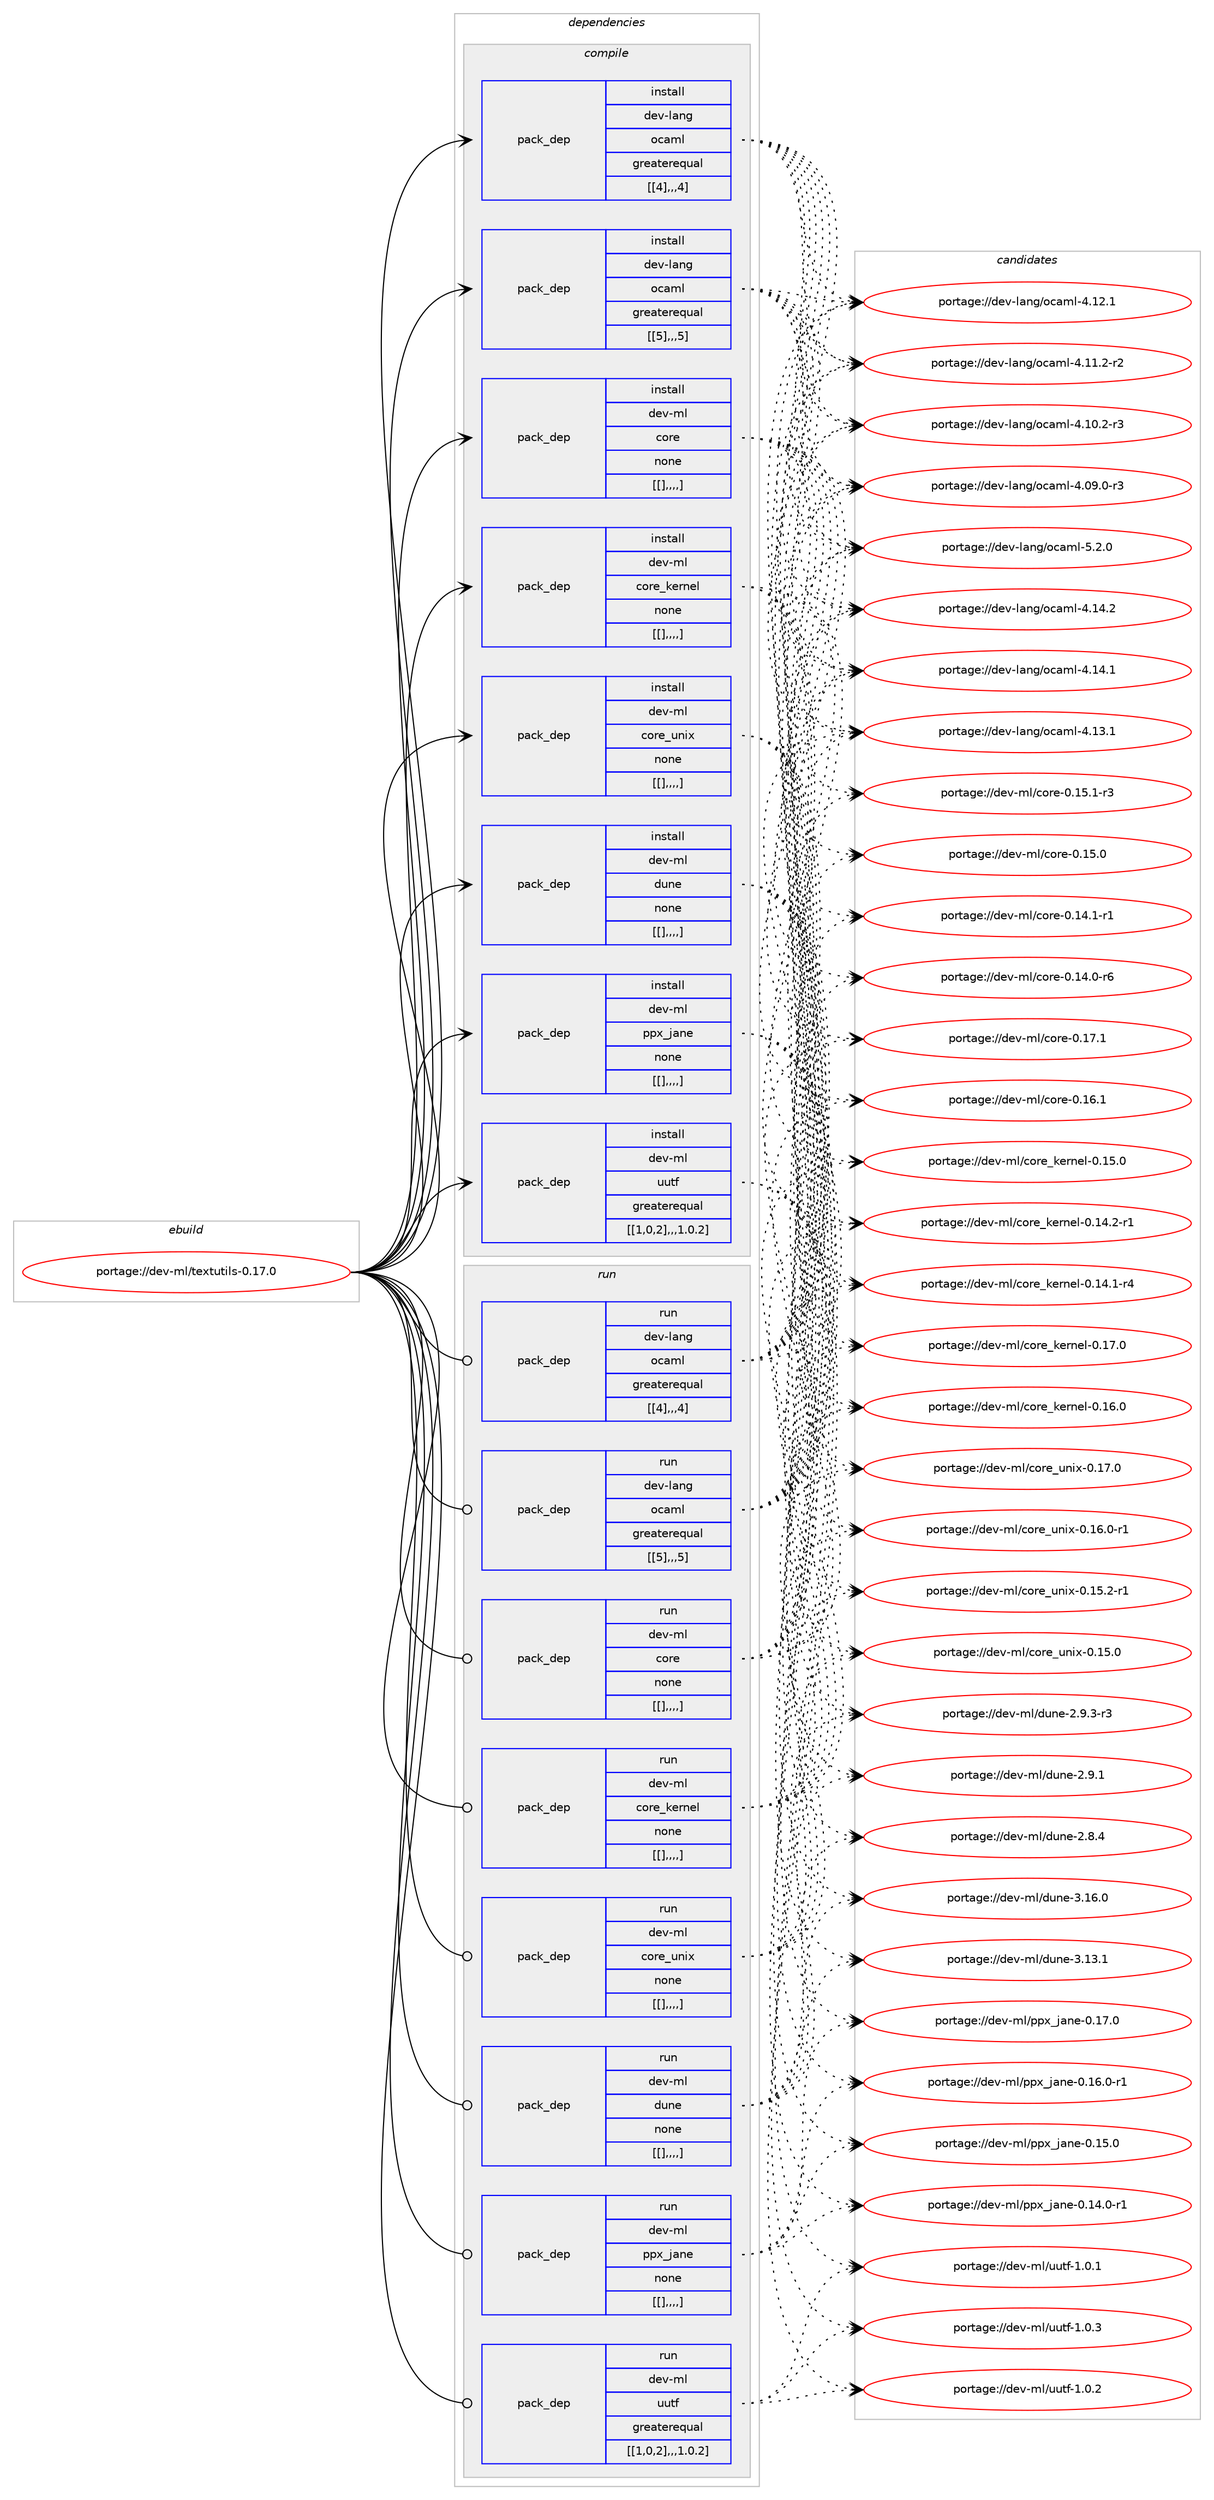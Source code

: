 digraph prolog {

# *************
# Graph options
# *************

newrank=true;
concentrate=true;
compound=true;
graph [rankdir=LR,fontname=Helvetica,fontsize=10,ranksep=1.5];#, ranksep=2.5, nodesep=0.2];
edge  [arrowhead=vee];
node  [fontname=Helvetica,fontsize=10];

# **********
# The ebuild
# **********

subgraph cluster_leftcol {
color=gray;
label=<<i>ebuild</i>>;
id [label="portage://dev-ml/textutils-0.17.0", color=red, width=4, href="../dev-ml/textutils-0.17.0.svg"];
}

# ****************
# The dependencies
# ****************

subgraph cluster_midcol {
color=gray;
label=<<i>dependencies</i>>;
subgraph cluster_compile {
fillcolor="#eeeeee";
style=filled;
label=<<i>compile</i>>;
subgraph pack94354 {
dependency125797 [label=<<TABLE BORDER="0" CELLBORDER="1" CELLSPACING="0" CELLPADDING="4" WIDTH="220"><TR><TD ROWSPAN="6" CELLPADDING="30">pack_dep</TD></TR><TR><TD WIDTH="110">install</TD></TR><TR><TD>dev-lang</TD></TR><TR><TD>ocaml</TD></TR><TR><TD>greaterequal</TD></TR><TR><TD>[[4],,,4]</TD></TR></TABLE>>, shape=none, color=blue];
}
id:e -> dependency125797:w [weight=20,style="solid",arrowhead="vee"];
subgraph pack94355 {
dependency125798 [label=<<TABLE BORDER="0" CELLBORDER="1" CELLSPACING="0" CELLPADDING="4" WIDTH="220"><TR><TD ROWSPAN="6" CELLPADDING="30">pack_dep</TD></TR><TR><TD WIDTH="110">install</TD></TR><TR><TD>dev-lang</TD></TR><TR><TD>ocaml</TD></TR><TR><TD>greaterequal</TD></TR><TR><TD>[[5],,,5]</TD></TR></TABLE>>, shape=none, color=blue];
}
id:e -> dependency125798:w [weight=20,style="solid",arrowhead="vee"];
subgraph pack94356 {
dependency125799 [label=<<TABLE BORDER="0" CELLBORDER="1" CELLSPACING="0" CELLPADDING="4" WIDTH="220"><TR><TD ROWSPAN="6" CELLPADDING="30">pack_dep</TD></TR><TR><TD WIDTH="110">install</TD></TR><TR><TD>dev-ml</TD></TR><TR><TD>core</TD></TR><TR><TD>none</TD></TR><TR><TD>[[],,,,]</TD></TR></TABLE>>, shape=none, color=blue];
}
id:e -> dependency125799:w [weight=20,style="solid",arrowhead="vee"];
subgraph pack94357 {
dependency125800 [label=<<TABLE BORDER="0" CELLBORDER="1" CELLSPACING="0" CELLPADDING="4" WIDTH="220"><TR><TD ROWSPAN="6" CELLPADDING="30">pack_dep</TD></TR><TR><TD WIDTH="110">install</TD></TR><TR><TD>dev-ml</TD></TR><TR><TD>core_kernel</TD></TR><TR><TD>none</TD></TR><TR><TD>[[],,,,]</TD></TR></TABLE>>, shape=none, color=blue];
}
id:e -> dependency125800:w [weight=20,style="solid",arrowhead="vee"];
subgraph pack94358 {
dependency125801 [label=<<TABLE BORDER="0" CELLBORDER="1" CELLSPACING="0" CELLPADDING="4" WIDTH="220"><TR><TD ROWSPAN="6" CELLPADDING="30">pack_dep</TD></TR><TR><TD WIDTH="110">install</TD></TR><TR><TD>dev-ml</TD></TR><TR><TD>core_unix</TD></TR><TR><TD>none</TD></TR><TR><TD>[[],,,,]</TD></TR></TABLE>>, shape=none, color=blue];
}
id:e -> dependency125801:w [weight=20,style="solid",arrowhead="vee"];
subgraph pack94359 {
dependency125802 [label=<<TABLE BORDER="0" CELLBORDER="1" CELLSPACING="0" CELLPADDING="4" WIDTH="220"><TR><TD ROWSPAN="6" CELLPADDING="30">pack_dep</TD></TR><TR><TD WIDTH="110">install</TD></TR><TR><TD>dev-ml</TD></TR><TR><TD>dune</TD></TR><TR><TD>none</TD></TR><TR><TD>[[],,,,]</TD></TR></TABLE>>, shape=none, color=blue];
}
id:e -> dependency125802:w [weight=20,style="solid",arrowhead="vee"];
subgraph pack94360 {
dependency125803 [label=<<TABLE BORDER="0" CELLBORDER="1" CELLSPACING="0" CELLPADDING="4" WIDTH="220"><TR><TD ROWSPAN="6" CELLPADDING="30">pack_dep</TD></TR><TR><TD WIDTH="110">install</TD></TR><TR><TD>dev-ml</TD></TR><TR><TD>ppx_jane</TD></TR><TR><TD>none</TD></TR><TR><TD>[[],,,,]</TD></TR></TABLE>>, shape=none, color=blue];
}
id:e -> dependency125803:w [weight=20,style="solid",arrowhead="vee"];
subgraph pack94361 {
dependency125804 [label=<<TABLE BORDER="0" CELLBORDER="1" CELLSPACING="0" CELLPADDING="4" WIDTH="220"><TR><TD ROWSPAN="6" CELLPADDING="30">pack_dep</TD></TR><TR><TD WIDTH="110">install</TD></TR><TR><TD>dev-ml</TD></TR><TR><TD>uutf</TD></TR><TR><TD>greaterequal</TD></TR><TR><TD>[[1,0,2],,,1.0.2]</TD></TR></TABLE>>, shape=none, color=blue];
}
id:e -> dependency125804:w [weight=20,style="solid",arrowhead="vee"];
}
subgraph cluster_compileandrun {
fillcolor="#eeeeee";
style=filled;
label=<<i>compile and run</i>>;
}
subgraph cluster_run {
fillcolor="#eeeeee";
style=filled;
label=<<i>run</i>>;
subgraph pack94362 {
dependency125805 [label=<<TABLE BORDER="0" CELLBORDER="1" CELLSPACING="0" CELLPADDING="4" WIDTH="220"><TR><TD ROWSPAN="6" CELLPADDING="30">pack_dep</TD></TR><TR><TD WIDTH="110">run</TD></TR><TR><TD>dev-lang</TD></TR><TR><TD>ocaml</TD></TR><TR><TD>greaterequal</TD></TR><TR><TD>[[4],,,4]</TD></TR></TABLE>>, shape=none, color=blue];
}
id:e -> dependency125805:w [weight=20,style="solid",arrowhead="odot"];
subgraph pack94363 {
dependency125806 [label=<<TABLE BORDER="0" CELLBORDER="1" CELLSPACING="0" CELLPADDING="4" WIDTH="220"><TR><TD ROWSPAN="6" CELLPADDING="30">pack_dep</TD></TR><TR><TD WIDTH="110">run</TD></TR><TR><TD>dev-lang</TD></TR><TR><TD>ocaml</TD></TR><TR><TD>greaterequal</TD></TR><TR><TD>[[5],,,5]</TD></TR></TABLE>>, shape=none, color=blue];
}
id:e -> dependency125806:w [weight=20,style="solid",arrowhead="odot"];
subgraph pack94364 {
dependency125807 [label=<<TABLE BORDER="0" CELLBORDER="1" CELLSPACING="0" CELLPADDING="4" WIDTH="220"><TR><TD ROWSPAN="6" CELLPADDING="30">pack_dep</TD></TR><TR><TD WIDTH="110">run</TD></TR><TR><TD>dev-ml</TD></TR><TR><TD>core</TD></TR><TR><TD>none</TD></TR><TR><TD>[[],,,,]</TD></TR></TABLE>>, shape=none, color=blue];
}
id:e -> dependency125807:w [weight=20,style="solid",arrowhead="odot"];
subgraph pack94365 {
dependency125808 [label=<<TABLE BORDER="0" CELLBORDER="1" CELLSPACING="0" CELLPADDING="4" WIDTH="220"><TR><TD ROWSPAN="6" CELLPADDING="30">pack_dep</TD></TR><TR><TD WIDTH="110">run</TD></TR><TR><TD>dev-ml</TD></TR><TR><TD>core_kernel</TD></TR><TR><TD>none</TD></TR><TR><TD>[[],,,,]</TD></TR></TABLE>>, shape=none, color=blue];
}
id:e -> dependency125808:w [weight=20,style="solid",arrowhead="odot"];
subgraph pack94366 {
dependency125809 [label=<<TABLE BORDER="0" CELLBORDER="1" CELLSPACING="0" CELLPADDING="4" WIDTH="220"><TR><TD ROWSPAN="6" CELLPADDING="30">pack_dep</TD></TR><TR><TD WIDTH="110">run</TD></TR><TR><TD>dev-ml</TD></TR><TR><TD>core_unix</TD></TR><TR><TD>none</TD></TR><TR><TD>[[],,,,]</TD></TR></TABLE>>, shape=none, color=blue];
}
id:e -> dependency125809:w [weight=20,style="solid",arrowhead="odot"];
subgraph pack94367 {
dependency125810 [label=<<TABLE BORDER="0" CELLBORDER="1" CELLSPACING="0" CELLPADDING="4" WIDTH="220"><TR><TD ROWSPAN="6" CELLPADDING="30">pack_dep</TD></TR><TR><TD WIDTH="110">run</TD></TR><TR><TD>dev-ml</TD></TR><TR><TD>dune</TD></TR><TR><TD>none</TD></TR><TR><TD>[[],,,,]</TD></TR></TABLE>>, shape=none, color=blue];
}
id:e -> dependency125810:w [weight=20,style="solid",arrowhead="odot"];
subgraph pack94368 {
dependency125811 [label=<<TABLE BORDER="0" CELLBORDER="1" CELLSPACING="0" CELLPADDING="4" WIDTH="220"><TR><TD ROWSPAN="6" CELLPADDING="30">pack_dep</TD></TR><TR><TD WIDTH="110">run</TD></TR><TR><TD>dev-ml</TD></TR><TR><TD>ppx_jane</TD></TR><TR><TD>none</TD></TR><TR><TD>[[],,,,]</TD></TR></TABLE>>, shape=none, color=blue];
}
id:e -> dependency125811:w [weight=20,style="solid",arrowhead="odot"];
subgraph pack94369 {
dependency125812 [label=<<TABLE BORDER="0" CELLBORDER="1" CELLSPACING="0" CELLPADDING="4" WIDTH="220"><TR><TD ROWSPAN="6" CELLPADDING="30">pack_dep</TD></TR><TR><TD WIDTH="110">run</TD></TR><TR><TD>dev-ml</TD></TR><TR><TD>uutf</TD></TR><TR><TD>greaterequal</TD></TR><TR><TD>[[1,0,2],,,1.0.2]</TD></TR></TABLE>>, shape=none, color=blue];
}
id:e -> dependency125812:w [weight=20,style="solid",arrowhead="odot"];
}
}

# **************
# The candidates
# **************

subgraph cluster_choices {
rank=same;
color=gray;
label=<<i>candidates</i>>;

subgraph choice94354 {
color=black;
nodesep=1;
choice1001011184510897110103471119997109108455346504648 [label="portage://dev-lang/ocaml-5.2.0", color=red, width=4,href="../dev-lang/ocaml-5.2.0.svg"];
choice100101118451089711010347111999710910845524649524650 [label="portage://dev-lang/ocaml-4.14.2", color=red, width=4,href="../dev-lang/ocaml-4.14.2.svg"];
choice100101118451089711010347111999710910845524649524649 [label="portage://dev-lang/ocaml-4.14.1", color=red, width=4,href="../dev-lang/ocaml-4.14.1.svg"];
choice100101118451089711010347111999710910845524649514649 [label="portage://dev-lang/ocaml-4.13.1", color=red, width=4,href="../dev-lang/ocaml-4.13.1.svg"];
choice100101118451089711010347111999710910845524649504649 [label="portage://dev-lang/ocaml-4.12.1", color=red, width=4,href="../dev-lang/ocaml-4.12.1.svg"];
choice1001011184510897110103471119997109108455246494946504511450 [label="portage://dev-lang/ocaml-4.11.2-r2", color=red, width=4,href="../dev-lang/ocaml-4.11.2-r2.svg"];
choice1001011184510897110103471119997109108455246494846504511451 [label="portage://dev-lang/ocaml-4.10.2-r3", color=red, width=4,href="../dev-lang/ocaml-4.10.2-r3.svg"];
choice1001011184510897110103471119997109108455246485746484511451 [label="portage://dev-lang/ocaml-4.09.0-r3", color=red, width=4,href="../dev-lang/ocaml-4.09.0-r3.svg"];
dependency125797:e -> choice1001011184510897110103471119997109108455346504648:w [style=dotted,weight="100"];
dependency125797:e -> choice100101118451089711010347111999710910845524649524650:w [style=dotted,weight="100"];
dependency125797:e -> choice100101118451089711010347111999710910845524649524649:w [style=dotted,weight="100"];
dependency125797:e -> choice100101118451089711010347111999710910845524649514649:w [style=dotted,weight="100"];
dependency125797:e -> choice100101118451089711010347111999710910845524649504649:w [style=dotted,weight="100"];
dependency125797:e -> choice1001011184510897110103471119997109108455246494946504511450:w [style=dotted,weight="100"];
dependency125797:e -> choice1001011184510897110103471119997109108455246494846504511451:w [style=dotted,weight="100"];
dependency125797:e -> choice1001011184510897110103471119997109108455246485746484511451:w [style=dotted,weight="100"];
}
subgraph choice94355 {
color=black;
nodesep=1;
choice1001011184510897110103471119997109108455346504648 [label="portage://dev-lang/ocaml-5.2.0", color=red, width=4,href="../dev-lang/ocaml-5.2.0.svg"];
choice100101118451089711010347111999710910845524649524650 [label="portage://dev-lang/ocaml-4.14.2", color=red, width=4,href="../dev-lang/ocaml-4.14.2.svg"];
choice100101118451089711010347111999710910845524649524649 [label="portage://dev-lang/ocaml-4.14.1", color=red, width=4,href="../dev-lang/ocaml-4.14.1.svg"];
choice100101118451089711010347111999710910845524649514649 [label="portage://dev-lang/ocaml-4.13.1", color=red, width=4,href="../dev-lang/ocaml-4.13.1.svg"];
choice100101118451089711010347111999710910845524649504649 [label="portage://dev-lang/ocaml-4.12.1", color=red, width=4,href="../dev-lang/ocaml-4.12.1.svg"];
choice1001011184510897110103471119997109108455246494946504511450 [label="portage://dev-lang/ocaml-4.11.2-r2", color=red, width=4,href="../dev-lang/ocaml-4.11.2-r2.svg"];
choice1001011184510897110103471119997109108455246494846504511451 [label="portage://dev-lang/ocaml-4.10.2-r3", color=red, width=4,href="../dev-lang/ocaml-4.10.2-r3.svg"];
choice1001011184510897110103471119997109108455246485746484511451 [label="portage://dev-lang/ocaml-4.09.0-r3", color=red, width=4,href="../dev-lang/ocaml-4.09.0-r3.svg"];
dependency125798:e -> choice1001011184510897110103471119997109108455346504648:w [style=dotted,weight="100"];
dependency125798:e -> choice100101118451089711010347111999710910845524649524650:w [style=dotted,weight="100"];
dependency125798:e -> choice100101118451089711010347111999710910845524649524649:w [style=dotted,weight="100"];
dependency125798:e -> choice100101118451089711010347111999710910845524649514649:w [style=dotted,weight="100"];
dependency125798:e -> choice100101118451089711010347111999710910845524649504649:w [style=dotted,weight="100"];
dependency125798:e -> choice1001011184510897110103471119997109108455246494946504511450:w [style=dotted,weight="100"];
dependency125798:e -> choice1001011184510897110103471119997109108455246494846504511451:w [style=dotted,weight="100"];
dependency125798:e -> choice1001011184510897110103471119997109108455246485746484511451:w [style=dotted,weight="100"];
}
subgraph choice94356 {
color=black;
nodesep=1;
choice10010111845109108479911111410145484649554649 [label="portage://dev-ml/core-0.17.1", color=red, width=4,href="../dev-ml/core-0.17.1.svg"];
choice10010111845109108479911111410145484649544649 [label="portage://dev-ml/core-0.16.1", color=red, width=4,href="../dev-ml/core-0.16.1.svg"];
choice100101118451091084799111114101454846495346494511451 [label="portage://dev-ml/core-0.15.1-r3", color=red, width=4,href="../dev-ml/core-0.15.1-r3.svg"];
choice10010111845109108479911111410145484649534648 [label="portage://dev-ml/core-0.15.0", color=red, width=4,href="../dev-ml/core-0.15.0.svg"];
choice100101118451091084799111114101454846495246494511449 [label="portage://dev-ml/core-0.14.1-r1", color=red, width=4,href="../dev-ml/core-0.14.1-r1.svg"];
choice100101118451091084799111114101454846495246484511454 [label="portage://dev-ml/core-0.14.0-r6", color=red, width=4,href="../dev-ml/core-0.14.0-r6.svg"];
dependency125799:e -> choice10010111845109108479911111410145484649554649:w [style=dotted,weight="100"];
dependency125799:e -> choice10010111845109108479911111410145484649544649:w [style=dotted,weight="100"];
dependency125799:e -> choice100101118451091084799111114101454846495346494511451:w [style=dotted,weight="100"];
dependency125799:e -> choice10010111845109108479911111410145484649534648:w [style=dotted,weight="100"];
dependency125799:e -> choice100101118451091084799111114101454846495246494511449:w [style=dotted,weight="100"];
dependency125799:e -> choice100101118451091084799111114101454846495246484511454:w [style=dotted,weight="100"];
}
subgraph choice94357 {
color=black;
nodesep=1;
choice1001011184510910847991111141019510710111411010110845484649554648 [label="portage://dev-ml/core_kernel-0.17.0", color=red, width=4,href="../dev-ml/core_kernel-0.17.0.svg"];
choice1001011184510910847991111141019510710111411010110845484649544648 [label="portage://dev-ml/core_kernel-0.16.0", color=red, width=4,href="../dev-ml/core_kernel-0.16.0.svg"];
choice1001011184510910847991111141019510710111411010110845484649534648 [label="portage://dev-ml/core_kernel-0.15.0", color=red, width=4,href="../dev-ml/core_kernel-0.15.0.svg"];
choice10010111845109108479911111410195107101114110101108454846495246504511449 [label="portage://dev-ml/core_kernel-0.14.2-r1", color=red, width=4,href="../dev-ml/core_kernel-0.14.2-r1.svg"];
choice10010111845109108479911111410195107101114110101108454846495246494511452 [label="portage://dev-ml/core_kernel-0.14.1-r4", color=red, width=4,href="../dev-ml/core_kernel-0.14.1-r4.svg"];
dependency125800:e -> choice1001011184510910847991111141019510710111411010110845484649554648:w [style=dotted,weight="100"];
dependency125800:e -> choice1001011184510910847991111141019510710111411010110845484649544648:w [style=dotted,weight="100"];
dependency125800:e -> choice1001011184510910847991111141019510710111411010110845484649534648:w [style=dotted,weight="100"];
dependency125800:e -> choice10010111845109108479911111410195107101114110101108454846495246504511449:w [style=dotted,weight="100"];
dependency125800:e -> choice10010111845109108479911111410195107101114110101108454846495246494511452:w [style=dotted,weight="100"];
}
subgraph choice94358 {
color=black;
nodesep=1;
choice1001011184510910847991111141019511711010512045484649554648 [label="portage://dev-ml/core_unix-0.17.0", color=red, width=4,href="../dev-ml/core_unix-0.17.0.svg"];
choice10010111845109108479911111410195117110105120454846495446484511449 [label="portage://dev-ml/core_unix-0.16.0-r1", color=red, width=4,href="../dev-ml/core_unix-0.16.0-r1.svg"];
choice10010111845109108479911111410195117110105120454846495346504511449 [label="portage://dev-ml/core_unix-0.15.2-r1", color=red, width=4,href="../dev-ml/core_unix-0.15.2-r1.svg"];
choice1001011184510910847991111141019511711010512045484649534648 [label="portage://dev-ml/core_unix-0.15.0", color=red, width=4,href="../dev-ml/core_unix-0.15.0.svg"];
dependency125801:e -> choice1001011184510910847991111141019511711010512045484649554648:w [style=dotted,weight="100"];
dependency125801:e -> choice10010111845109108479911111410195117110105120454846495446484511449:w [style=dotted,weight="100"];
dependency125801:e -> choice10010111845109108479911111410195117110105120454846495346504511449:w [style=dotted,weight="100"];
dependency125801:e -> choice1001011184510910847991111141019511711010512045484649534648:w [style=dotted,weight="100"];
}
subgraph choice94359 {
color=black;
nodesep=1;
choice100101118451091084710011711010145514649544648 [label="portage://dev-ml/dune-3.16.0", color=red, width=4,href="../dev-ml/dune-3.16.0.svg"];
choice100101118451091084710011711010145514649514649 [label="portage://dev-ml/dune-3.13.1", color=red, width=4,href="../dev-ml/dune-3.13.1.svg"];
choice10010111845109108471001171101014550465746514511451 [label="portage://dev-ml/dune-2.9.3-r3", color=red, width=4,href="../dev-ml/dune-2.9.3-r3.svg"];
choice1001011184510910847100117110101455046574649 [label="portage://dev-ml/dune-2.9.1", color=red, width=4,href="../dev-ml/dune-2.9.1.svg"];
choice1001011184510910847100117110101455046564652 [label="portage://dev-ml/dune-2.8.4", color=red, width=4,href="../dev-ml/dune-2.8.4.svg"];
dependency125802:e -> choice100101118451091084710011711010145514649544648:w [style=dotted,weight="100"];
dependency125802:e -> choice100101118451091084710011711010145514649514649:w [style=dotted,weight="100"];
dependency125802:e -> choice10010111845109108471001171101014550465746514511451:w [style=dotted,weight="100"];
dependency125802:e -> choice1001011184510910847100117110101455046574649:w [style=dotted,weight="100"];
dependency125802:e -> choice1001011184510910847100117110101455046564652:w [style=dotted,weight="100"];
}
subgraph choice94360 {
color=black;
nodesep=1;
choice1001011184510910847112112120951069711010145484649554648 [label="portage://dev-ml/ppx_jane-0.17.0", color=red, width=4,href="../dev-ml/ppx_jane-0.17.0.svg"];
choice10010111845109108471121121209510697110101454846495446484511449 [label="portage://dev-ml/ppx_jane-0.16.0-r1", color=red, width=4,href="../dev-ml/ppx_jane-0.16.0-r1.svg"];
choice1001011184510910847112112120951069711010145484649534648 [label="portage://dev-ml/ppx_jane-0.15.0", color=red, width=4,href="../dev-ml/ppx_jane-0.15.0.svg"];
choice10010111845109108471121121209510697110101454846495246484511449 [label="portage://dev-ml/ppx_jane-0.14.0-r1", color=red, width=4,href="../dev-ml/ppx_jane-0.14.0-r1.svg"];
dependency125803:e -> choice1001011184510910847112112120951069711010145484649554648:w [style=dotted,weight="100"];
dependency125803:e -> choice10010111845109108471121121209510697110101454846495446484511449:w [style=dotted,weight="100"];
dependency125803:e -> choice1001011184510910847112112120951069711010145484649534648:w [style=dotted,weight="100"];
dependency125803:e -> choice10010111845109108471121121209510697110101454846495246484511449:w [style=dotted,weight="100"];
}
subgraph choice94361 {
color=black;
nodesep=1;
choice1001011184510910847117117116102454946484651 [label="portage://dev-ml/uutf-1.0.3", color=red, width=4,href="../dev-ml/uutf-1.0.3.svg"];
choice1001011184510910847117117116102454946484650 [label="portage://dev-ml/uutf-1.0.2", color=red, width=4,href="../dev-ml/uutf-1.0.2.svg"];
choice1001011184510910847117117116102454946484649 [label="portage://dev-ml/uutf-1.0.1", color=red, width=4,href="../dev-ml/uutf-1.0.1.svg"];
dependency125804:e -> choice1001011184510910847117117116102454946484651:w [style=dotted,weight="100"];
dependency125804:e -> choice1001011184510910847117117116102454946484650:w [style=dotted,weight="100"];
dependency125804:e -> choice1001011184510910847117117116102454946484649:w [style=dotted,weight="100"];
}
subgraph choice94362 {
color=black;
nodesep=1;
choice1001011184510897110103471119997109108455346504648 [label="portage://dev-lang/ocaml-5.2.0", color=red, width=4,href="../dev-lang/ocaml-5.2.0.svg"];
choice100101118451089711010347111999710910845524649524650 [label="portage://dev-lang/ocaml-4.14.2", color=red, width=4,href="../dev-lang/ocaml-4.14.2.svg"];
choice100101118451089711010347111999710910845524649524649 [label="portage://dev-lang/ocaml-4.14.1", color=red, width=4,href="../dev-lang/ocaml-4.14.1.svg"];
choice100101118451089711010347111999710910845524649514649 [label="portage://dev-lang/ocaml-4.13.1", color=red, width=4,href="../dev-lang/ocaml-4.13.1.svg"];
choice100101118451089711010347111999710910845524649504649 [label="portage://dev-lang/ocaml-4.12.1", color=red, width=4,href="../dev-lang/ocaml-4.12.1.svg"];
choice1001011184510897110103471119997109108455246494946504511450 [label="portage://dev-lang/ocaml-4.11.2-r2", color=red, width=4,href="../dev-lang/ocaml-4.11.2-r2.svg"];
choice1001011184510897110103471119997109108455246494846504511451 [label="portage://dev-lang/ocaml-4.10.2-r3", color=red, width=4,href="../dev-lang/ocaml-4.10.2-r3.svg"];
choice1001011184510897110103471119997109108455246485746484511451 [label="portage://dev-lang/ocaml-4.09.0-r3", color=red, width=4,href="../dev-lang/ocaml-4.09.0-r3.svg"];
dependency125805:e -> choice1001011184510897110103471119997109108455346504648:w [style=dotted,weight="100"];
dependency125805:e -> choice100101118451089711010347111999710910845524649524650:w [style=dotted,weight="100"];
dependency125805:e -> choice100101118451089711010347111999710910845524649524649:w [style=dotted,weight="100"];
dependency125805:e -> choice100101118451089711010347111999710910845524649514649:w [style=dotted,weight="100"];
dependency125805:e -> choice100101118451089711010347111999710910845524649504649:w [style=dotted,weight="100"];
dependency125805:e -> choice1001011184510897110103471119997109108455246494946504511450:w [style=dotted,weight="100"];
dependency125805:e -> choice1001011184510897110103471119997109108455246494846504511451:w [style=dotted,weight="100"];
dependency125805:e -> choice1001011184510897110103471119997109108455246485746484511451:w [style=dotted,weight="100"];
}
subgraph choice94363 {
color=black;
nodesep=1;
choice1001011184510897110103471119997109108455346504648 [label="portage://dev-lang/ocaml-5.2.0", color=red, width=4,href="../dev-lang/ocaml-5.2.0.svg"];
choice100101118451089711010347111999710910845524649524650 [label="portage://dev-lang/ocaml-4.14.2", color=red, width=4,href="../dev-lang/ocaml-4.14.2.svg"];
choice100101118451089711010347111999710910845524649524649 [label="portage://dev-lang/ocaml-4.14.1", color=red, width=4,href="../dev-lang/ocaml-4.14.1.svg"];
choice100101118451089711010347111999710910845524649514649 [label="portage://dev-lang/ocaml-4.13.1", color=red, width=4,href="../dev-lang/ocaml-4.13.1.svg"];
choice100101118451089711010347111999710910845524649504649 [label="portage://dev-lang/ocaml-4.12.1", color=red, width=4,href="../dev-lang/ocaml-4.12.1.svg"];
choice1001011184510897110103471119997109108455246494946504511450 [label="portage://dev-lang/ocaml-4.11.2-r2", color=red, width=4,href="../dev-lang/ocaml-4.11.2-r2.svg"];
choice1001011184510897110103471119997109108455246494846504511451 [label="portage://dev-lang/ocaml-4.10.2-r3", color=red, width=4,href="../dev-lang/ocaml-4.10.2-r3.svg"];
choice1001011184510897110103471119997109108455246485746484511451 [label="portage://dev-lang/ocaml-4.09.0-r3", color=red, width=4,href="../dev-lang/ocaml-4.09.0-r3.svg"];
dependency125806:e -> choice1001011184510897110103471119997109108455346504648:w [style=dotted,weight="100"];
dependency125806:e -> choice100101118451089711010347111999710910845524649524650:w [style=dotted,weight="100"];
dependency125806:e -> choice100101118451089711010347111999710910845524649524649:w [style=dotted,weight="100"];
dependency125806:e -> choice100101118451089711010347111999710910845524649514649:w [style=dotted,weight="100"];
dependency125806:e -> choice100101118451089711010347111999710910845524649504649:w [style=dotted,weight="100"];
dependency125806:e -> choice1001011184510897110103471119997109108455246494946504511450:w [style=dotted,weight="100"];
dependency125806:e -> choice1001011184510897110103471119997109108455246494846504511451:w [style=dotted,weight="100"];
dependency125806:e -> choice1001011184510897110103471119997109108455246485746484511451:w [style=dotted,weight="100"];
}
subgraph choice94364 {
color=black;
nodesep=1;
choice10010111845109108479911111410145484649554649 [label="portage://dev-ml/core-0.17.1", color=red, width=4,href="../dev-ml/core-0.17.1.svg"];
choice10010111845109108479911111410145484649544649 [label="portage://dev-ml/core-0.16.1", color=red, width=4,href="../dev-ml/core-0.16.1.svg"];
choice100101118451091084799111114101454846495346494511451 [label="portage://dev-ml/core-0.15.1-r3", color=red, width=4,href="../dev-ml/core-0.15.1-r3.svg"];
choice10010111845109108479911111410145484649534648 [label="portage://dev-ml/core-0.15.0", color=red, width=4,href="../dev-ml/core-0.15.0.svg"];
choice100101118451091084799111114101454846495246494511449 [label="portage://dev-ml/core-0.14.1-r1", color=red, width=4,href="../dev-ml/core-0.14.1-r1.svg"];
choice100101118451091084799111114101454846495246484511454 [label="portage://dev-ml/core-0.14.0-r6", color=red, width=4,href="../dev-ml/core-0.14.0-r6.svg"];
dependency125807:e -> choice10010111845109108479911111410145484649554649:w [style=dotted,weight="100"];
dependency125807:e -> choice10010111845109108479911111410145484649544649:w [style=dotted,weight="100"];
dependency125807:e -> choice100101118451091084799111114101454846495346494511451:w [style=dotted,weight="100"];
dependency125807:e -> choice10010111845109108479911111410145484649534648:w [style=dotted,weight="100"];
dependency125807:e -> choice100101118451091084799111114101454846495246494511449:w [style=dotted,weight="100"];
dependency125807:e -> choice100101118451091084799111114101454846495246484511454:w [style=dotted,weight="100"];
}
subgraph choice94365 {
color=black;
nodesep=1;
choice1001011184510910847991111141019510710111411010110845484649554648 [label="portage://dev-ml/core_kernel-0.17.0", color=red, width=4,href="../dev-ml/core_kernel-0.17.0.svg"];
choice1001011184510910847991111141019510710111411010110845484649544648 [label="portage://dev-ml/core_kernel-0.16.0", color=red, width=4,href="../dev-ml/core_kernel-0.16.0.svg"];
choice1001011184510910847991111141019510710111411010110845484649534648 [label="portage://dev-ml/core_kernel-0.15.0", color=red, width=4,href="../dev-ml/core_kernel-0.15.0.svg"];
choice10010111845109108479911111410195107101114110101108454846495246504511449 [label="portage://dev-ml/core_kernel-0.14.2-r1", color=red, width=4,href="../dev-ml/core_kernel-0.14.2-r1.svg"];
choice10010111845109108479911111410195107101114110101108454846495246494511452 [label="portage://dev-ml/core_kernel-0.14.1-r4", color=red, width=4,href="../dev-ml/core_kernel-0.14.1-r4.svg"];
dependency125808:e -> choice1001011184510910847991111141019510710111411010110845484649554648:w [style=dotted,weight="100"];
dependency125808:e -> choice1001011184510910847991111141019510710111411010110845484649544648:w [style=dotted,weight="100"];
dependency125808:e -> choice1001011184510910847991111141019510710111411010110845484649534648:w [style=dotted,weight="100"];
dependency125808:e -> choice10010111845109108479911111410195107101114110101108454846495246504511449:w [style=dotted,weight="100"];
dependency125808:e -> choice10010111845109108479911111410195107101114110101108454846495246494511452:w [style=dotted,weight="100"];
}
subgraph choice94366 {
color=black;
nodesep=1;
choice1001011184510910847991111141019511711010512045484649554648 [label="portage://dev-ml/core_unix-0.17.0", color=red, width=4,href="../dev-ml/core_unix-0.17.0.svg"];
choice10010111845109108479911111410195117110105120454846495446484511449 [label="portage://dev-ml/core_unix-0.16.0-r1", color=red, width=4,href="../dev-ml/core_unix-0.16.0-r1.svg"];
choice10010111845109108479911111410195117110105120454846495346504511449 [label="portage://dev-ml/core_unix-0.15.2-r1", color=red, width=4,href="../dev-ml/core_unix-0.15.2-r1.svg"];
choice1001011184510910847991111141019511711010512045484649534648 [label="portage://dev-ml/core_unix-0.15.0", color=red, width=4,href="../dev-ml/core_unix-0.15.0.svg"];
dependency125809:e -> choice1001011184510910847991111141019511711010512045484649554648:w [style=dotted,weight="100"];
dependency125809:e -> choice10010111845109108479911111410195117110105120454846495446484511449:w [style=dotted,weight="100"];
dependency125809:e -> choice10010111845109108479911111410195117110105120454846495346504511449:w [style=dotted,weight="100"];
dependency125809:e -> choice1001011184510910847991111141019511711010512045484649534648:w [style=dotted,weight="100"];
}
subgraph choice94367 {
color=black;
nodesep=1;
choice100101118451091084710011711010145514649544648 [label="portage://dev-ml/dune-3.16.0", color=red, width=4,href="../dev-ml/dune-3.16.0.svg"];
choice100101118451091084710011711010145514649514649 [label="portage://dev-ml/dune-3.13.1", color=red, width=4,href="../dev-ml/dune-3.13.1.svg"];
choice10010111845109108471001171101014550465746514511451 [label="portage://dev-ml/dune-2.9.3-r3", color=red, width=4,href="../dev-ml/dune-2.9.3-r3.svg"];
choice1001011184510910847100117110101455046574649 [label="portage://dev-ml/dune-2.9.1", color=red, width=4,href="../dev-ml/dune-2.9.1.svg"];
choice1001011184510910847100117110101455046564652 [label="portage://dev-ml/dune-2.8.4", color=red, width=4,href="../dev-ml/dune-2.8.4.svg"];
dependency125810:e -> choice100101118451091084710011711010145514649544648:w [style=dotted,weight="100"];
dependency125810:e -> choice100101118451091084710011711010145514649514649:w [style=dotted,weight="100"];
dependency125810:e -> choice10010111845109108471001171101014550465746514511451:w [style=dotted,weight="100"];
dependency125810:e -> choice1001011184510910847100117110101455046574649:w [style=dotted,weight="100"];
dependency125810:e -> choice1001011184510910847100117110101455046564652:w [style=dotted,weight="100"];
}
subgraph choice94368 {
color=black;
nodesep=1;
choice1001011184510910847112112120951069711010145484649554648 [label="portage://dev-ml/ppx_jane-0.17.0", color=red, width=4,href="../dev-ml/ppx_jane-0.17.0.svg"];
choice10010111845109108471121121209510697110101454846495446484511449 [label="portage://dev-ml/ppx_jane-0.16.0-r1", color=red, width=4,href="../dev-ml/ppx_jane-0.16.0-r1.svg"];
choice1001011184510910847112112120951069711010145484649534648 [label="portage://dev-ml/ppx_jane-0.15.0", color=red, width=4,href="../dev-ml/ppx_jane-0.15.0.svg"];
choice10010111845109108471121121209510697110101454846495246484511449 [label="portage://dev-ml/ppx_jane-0.14.0-r1", color=red, width=4,href="../dev-ml/ppx_jane-0.14.0-r1.svg"];
dependency125811:e -> choice1001011184510910847112112120951069711010145484649554648:w [style=dotted,weight="100"];
dependency125811:e -> choice10010111845109108471121121209510697110101454846495446484511449:w [style=dotted,weight="100"];
dependency125811:e -> choice1001011184510910847112112120951069711010145484649534648:w [style=dotted,weight="100"];
dependency125811:e -> choice10010111845109108471121121209510697110101454846495246484511449:w [style=dotted,weight="100"];
}
subgraph choice94369 {
color=black;
nodesep=1;
choice1001011184510910847117117116102454946484651 [label="portage://dev-ml/uutf-1.0.3", color=red, width=4,href="../dev-ml/uutf-1.0.3.svg"];
choice1001011184510910847117117116102454946484650 [label="portage://dev-ml/uutf-1.0.2", color=red, width=4,href="../dev-ml/uutf-1.0.2.svg"];
choice1001011184510910847117117116102454946484649 [label="portage://dev-ml/uutf-1.0.1", color=red, width=4,href="../dev-ml/uutf-1.0.1.svg"];
dependency125812:e -> choice1001011184510910847117117116102454946484651:w [style=dotted,weight="100"];
dependency125812:e -> choice1001011184510910847117117116102454946484650:w [style=dotted,weight="100"];
dependency125812:e -> choice1001011184510910847117117116102454946484649:w [style=dotted,weight="100"];
}
}

}
